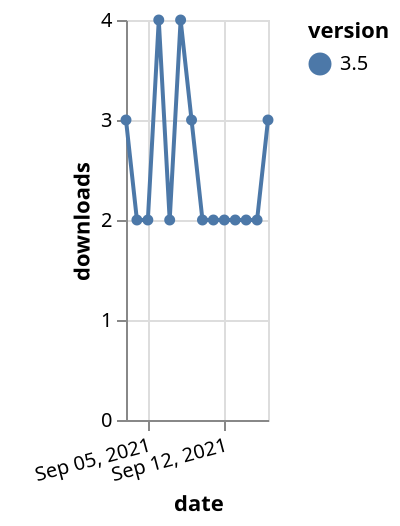 {"$schema": "https://vega.github.io/schema/vega-lite/v5.json", "description": "A simple bar chart with embedded data.", "data": {"values": [{"date": "2021-09-03", "total": 4333, "delta": 3, "version": "3.5"}, {"date": "2021-09-04", "total": 4335, "delta": 2, "version": "3.5"}, {"date": "2021-09-05", "total": 4337, "delta": 2, "version": "3.5"}, {"date": "2021-09-06", "total": 4341, "delta": 4, "version": "3.5"}, {"date": "2021-09-07", "total": 4343, "delta": 2, "version": "3.5"}, {"date": "2021-09-08", "total": 4347, "delta": 4, "version": "3.5"}, {"date": "2021-09-09", "total": 4350, "delta": 3, "version": "3.5"}, {"date": "2021-09-10", "total": 4352, "delta": 2, "version": "3.5"}, {"date": "2021-09-11", "total": 4354, "delta": 2, "version": "3.5"}, {"date": "2021-09-12", "total": 4356, "delta": 2, "version": "3.5"}, {"date": "2021-09-13", "total": 4358, "delta": 2, "version": "3.5"}, {"date": "2021-09-14", "total": 4360, "delta": 2, "version": "3.5"}, {"date": "2021-09-15", "total": 4362, "delta": 2, "version": "3.5"}, {"date": "2021-09-16", "total": 4365, "delta": 3, "version": "3.5"}]}, "width": "container", "mark": {"type": "line", "point": {"filled": true}}, "encoding": {"x": {"field": "date", "type": "temporal", "timeUnit": "yearmonthdate", "title": "date", "axis": {"labelAngle": -15}}, "y": {"field": "delta", "type": "quantitative", "title": "downloads"}, "color": {"field": "version", "type": "nominal"}, "tooltip": {"field": "delta"}}}